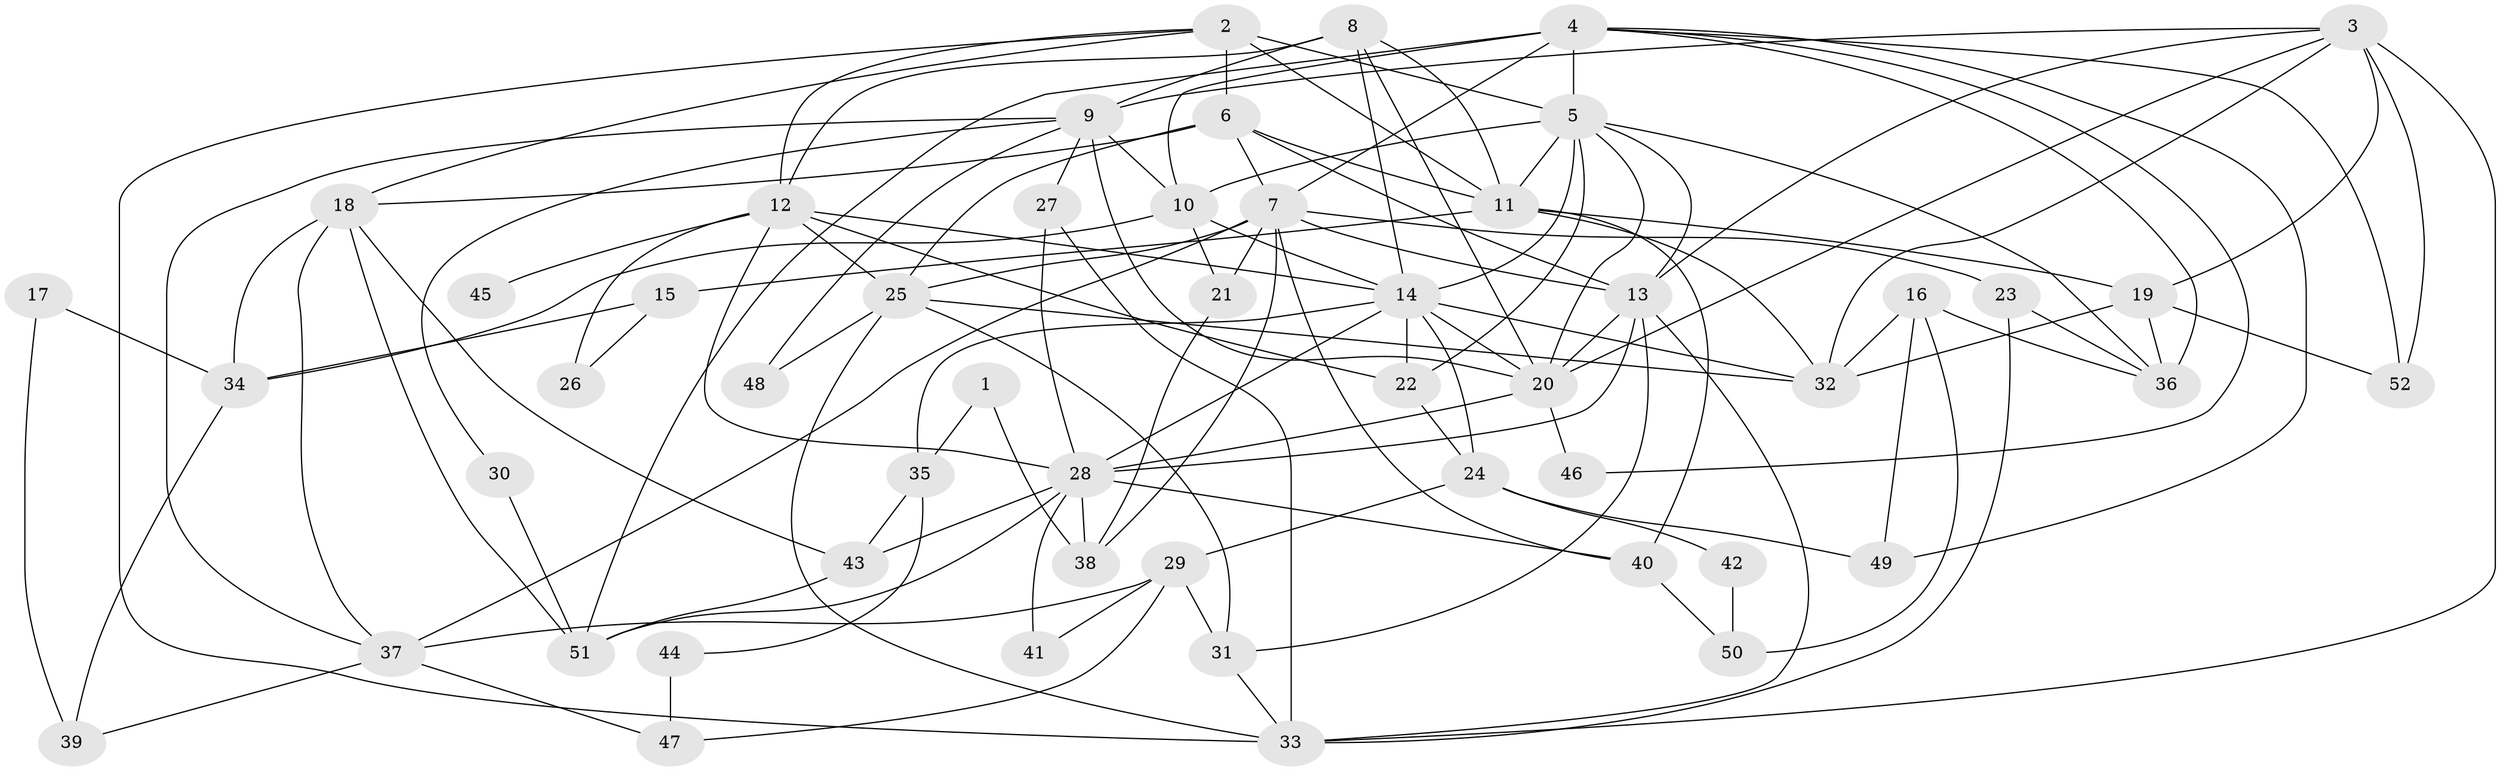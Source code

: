 // original degree distribution, {2: 0.13592233009708737, 3: 0.2815533980582524, 4: 0.24271844660194175, 6: 0.10679611650485436, 7: 0.019417475728155338, 5: 0.1941747572815534, 9: 0.009708737864077669, 8: 0.009708737864077669}
// Generated by graph-tools (version 1.1) at 2025/50/03/04/25 22:50:48]
// undirected, 52 vertices, 126 edges
graph export_dot {
  node [color=gray90,style=filled];
  1;
  2;
  3;
  4;
  5;
  6;
  7;
  8;
  9;
  10;
  11;
  12;
  13;
  14;
  15;
  16;
  17;
  18;
  19;
  20;
  21;
  22;
  23;
  24;
  25;
  26;
  27;
  28;
  29;
  30;
  31;
  32;
  33;
  34;
  35;
  36;
  37;
  38;
  39;
  40;
  41;
  42;
  43;
  44;
  45;
  46;
  47;
  48;
  49;
  50;
  51;
  52;
  1 -- 35 [weight=1.0];
  1 -- 38 [weight=1.0];
  2 -- 5 [weight=3.0];
  2 -- 6 [weight=2.0];
  2 -- 11 [weight=3.0];
  2 -- 12 [weight=2.0];
  2 -- 18 [weight=2.0];
  2 -- 33 [weight=1.0];
  3 -- 9 [weight=1.0];
  3 -- 13 [weight=1.0];
  3 -- 19 [weight=1.0];
  3 -- 20 [weight=1.0];
  3 -- 32 [weight=1.0];
  3 -- 33 [weight=1.0];
  3 -- 52 [weight=1.0];
  4 -- 5 [weight=6.0];
  4 -- 7 [weight=1.0];
  4 -- 10 [weight=1.0];
  4 -- 36 [weight=1.0];
  4 -- 46 [weight=1.0];
  4 -- 49 [weight=2.0];
  4 -- 51 [weight=1.0];
  4 -- 52 [weight=1.0];
  5 -- 10 [weight=1.0];
  5 -- 11 [weight=1.0];
  5 -- 13 [weight=1.0];
  5 -- 14 [weight=2.0];
  5 -- 20 [weight=1.0];
  5 -- 22 [weight=1.0];
  5 -- 36 [weight=1.0];
  6 -- 7 [weight=1.0];
  6 -- 11 [weight=3.0];
  6 -- 13 [weight=1.0];
  6 -- 18 [weight=2.0];
  6 -- 25 [weight=1.0];
  7 -- 13 [weight=1.0];
  7 -- 21 [weight=1.0];
  7 -- 23 [weight=1.0];
  7 -- 25 [weight=1.0];
  7 -- 37 [weight=1.0];
  7 -- 38 [weight=1.0];
  7 -- 40 [weight=1.0];
  8 -- 9 [weight=1.0];
  8 -- 11 [weight=1.0];
  8 -- 12 [weight=2.0];
  8 -- 14 [weight=1.0];
  8 -- 20 [weight=1.0];
  9 -- 10 [weight=2.0];
  9 -- 20 [weight=2.0];
  9 -- 27 [weight=2.0];
  9 -- 30 [weight=1.0];
  9 -- 37 [weight=1.0];
  9 -- 48 [weight=1.0];
  10 -- 14 [weight=1.0];
  10 -- 21 [weight=1.0];
  10 -- 34 [weight=1.0];
  11 -- 15 [weight=2.0];
  11 -- 19 [weight=1.0];
  11 -- 32 [weight=1.0];
  11 -- 40 [weight=2.0];
  12 -- 14 [weight=2.0];
  12 -- 22 [weight=2.0];
  12 -- 25 [weight=1.0];
  12 -- 26 [weight=1.0];
  12 -- 28 [weight=1.0];
  12 -- 45 [weight=2.0];
  13 -- 20 [weight=1.0];
  13 -- 28 [weight=3.0];
  13 -- 31 [weight=1.0];
  13 -- 33 [weight=1.0];
  14 -- 20 [weight=1.0];
  14 -- 22 [weight=1.0];
  14 -- 24 [weight=1.0];
  14 -- 28 [weight=1.0];
  14 -- 32 [weight=1.0];
  14 -- 35 [weight=1.0];
  15 -- 26 [weight=1.0];
  15 -- 34 [weight=1.0];
  16 -- 32 [weight=1.0];
  16 -- 36 [weight=1.0];
  16 -- 49 [weight=1.0];
  16 -- 50 [weight=1.0];
  17 -- 34 [weight=1.0];
  17 -- 39 [weight=1.0];
  18 -- 34 [weight=1.0];
  18 -- 37 [weight=1.0];
  18 -- 43 [weight=1.0];
  18 -- 51 [weight=1.0];
  19 -- 32 [weight=1.0];
  19 -- 36 [weight=1.0];
  19 -- 52 [weight=1.0];
  20 -- 28 [weight=1.0];
  20 -- 46 [weight=1.0];
  21 -- 38 [weight=1.0];
  22 -- 24 [weight=1.0];
  23 -- 33 [weight=1.0];
  23 -- 36 [weight=1.0];
  24 -- 29 [weight=1.0];
  24 -- 42 [weight=1.0];
  24 -- 49 [weight=1.0];
  25 -- 31 [weight=1.0];
  25 -- 32 [weight=1.0];
  25 -- 33 [weight=1.0];
  25 -- 48 [weight=1.0];
  27 -- 28 [weight=1.0];
  27 -- 33 [weight=1.0];
  28 -- 38 [weight=1.0];
  28 -- 40 [weight=1.0];
  28 -- 41 [weight=1.0];
  28 -- 43 [weight=1.0];
  28 -- 51 [weight=1.0];
  29 -- 31 [weight=1.0];
  29 -- 37 [weight=1.0];
  29 -- 41 [weight=1.0];
  29 -- 47 [weight=1.0];
  30 -- 51 [weight=1.0];
  31 -- 33 [weight=1.0];
  34 -- 39 [weight=1.0];
  35 -- 43 [weight=1.0];
  35 -- 44 [weight=1.0];
  37 -- 39 [weight=1.0];
  37 -- 47 [weight=1.0];
  40 -- 50 [weight=1.0];
  42 -- 50 [weight=1.0];
  43 -- 51 [weight=1.0];
  44 -- 47 [weight=1.0];
}
